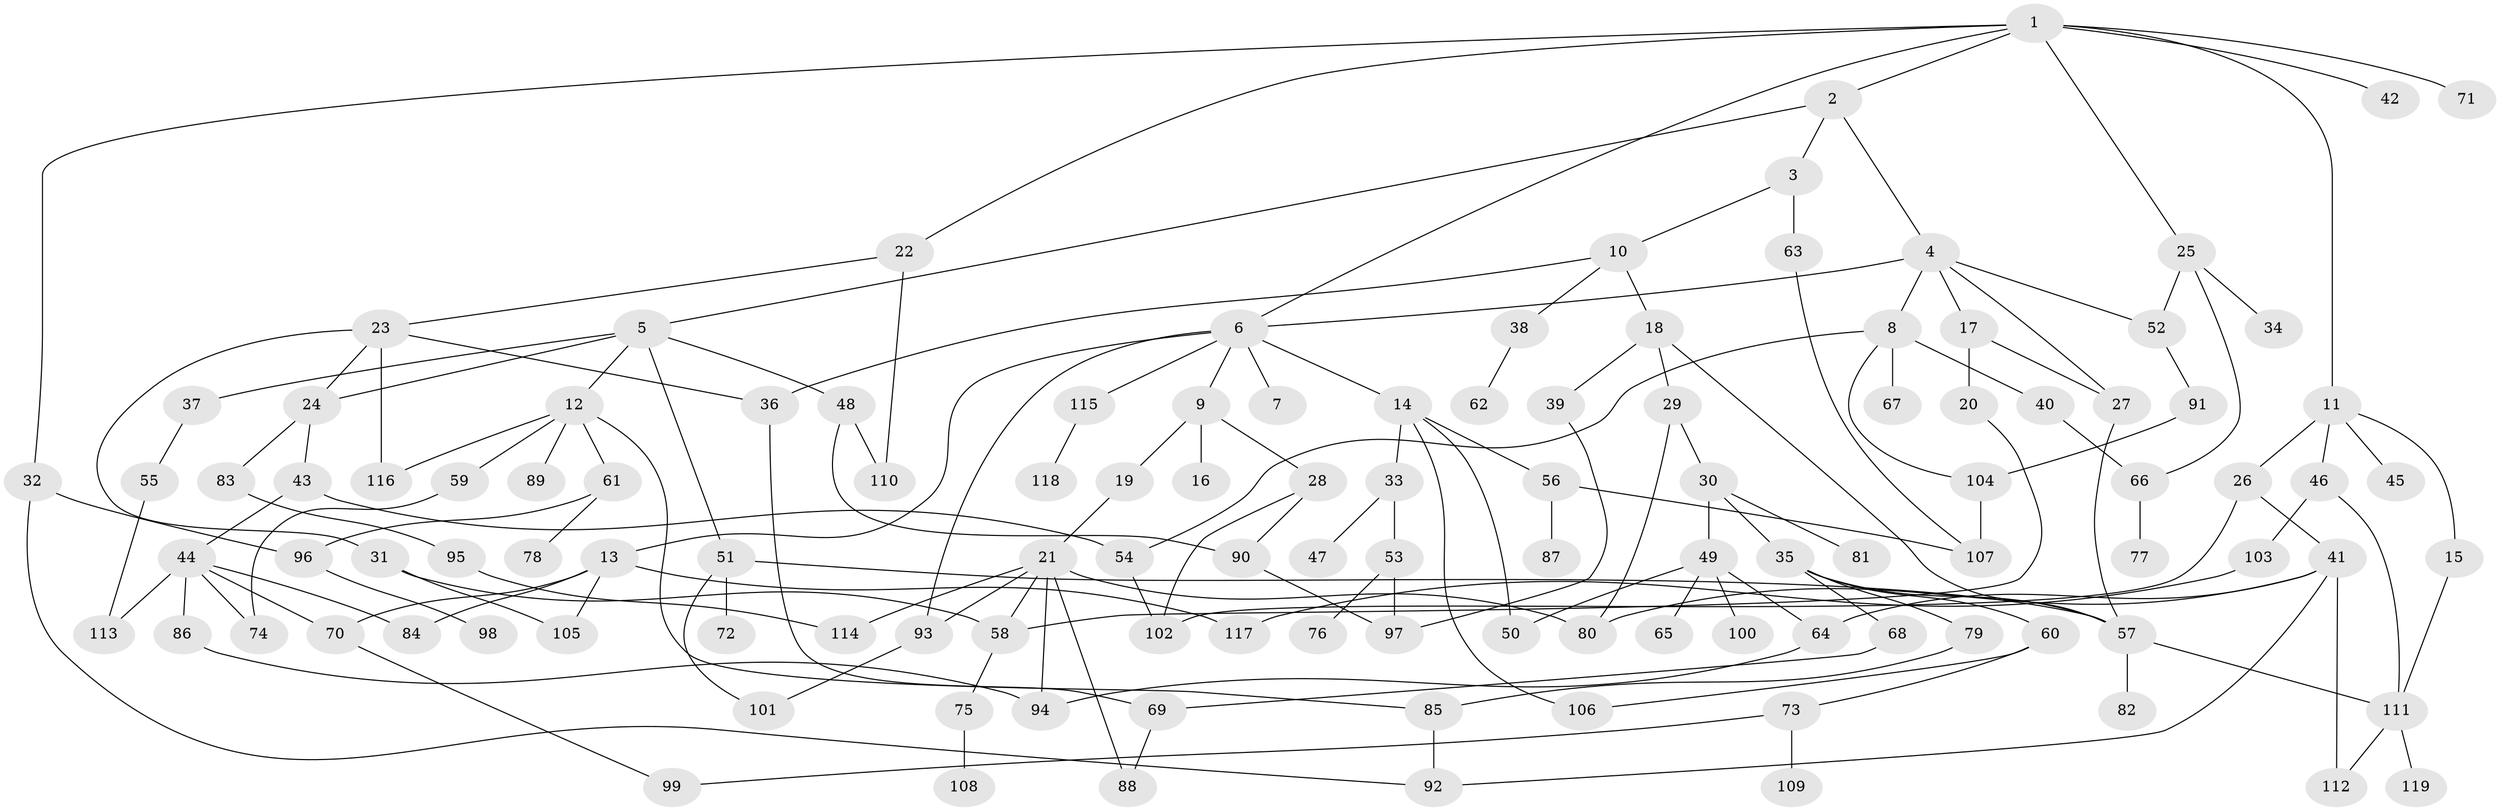 // coarse degree distribution, {14: 0.012658227848101266, 8: 0.0379746835443038, 3: 0.17721518987341772, 6: 0.0379746835443038, 1: 0.20253164556962025, 5: 0.11392405063291139, 4: 0.12658227848101267, 7: 0.012658227848101266, 2: 0.27848101265822783}
// Generated by graph-tools (version 1.1) at 2025/23/03/03/25 07:23:31]
// undirected, 119 vertices, 166 edges
graph export_dot {
graph [start="1"]
  node [color=gray90,style=filled];
  1;
  2;
  3;
  4;
  5;
  6;
  7;
  8;
  9;
  10;
  11;
  12;
  13;
  14;
  15;
  16;
  17;
  18;
  19;
  20;
  21;
  22;
  23;
  24;
  25;
  26;
  27;
  28;
  29;
  30;
  31;
  32;
  33;
  34;
  35;
  36;
  37;
  38;
  39;
  40;
  41;
  42;
  43;
  44;
  45;
  46;
  47;
  48;
  49;
  50;
  51;
  52;
  53;
  54;
  55;
  56;
  57;
  58;
  59;
  60;
  61;
  62;
  63;
  64;
  65;
  66;
  67;
  68;
  69;
  70;
  71;
  72;
  73;
  74;
  75;
  76;
  77;
  78;
  79;
  80;
  81;
  82;
  83;
  84;
  85;
  86;
  87;
  88;
  89;
  90;
  91;
  92;
  93;
  94;
  95;
  96;
  97;
  98;
  99;
  100;
  101;
  102;
  103;
  104;
  105;
  106;
  107;
  108;
  109;
  110;
  111;
  112;
  113;
  114;
  115;
  116;
  117;
  118;
  119;
  1 -- 2;
  1 -- 6;
  1 -- 11;
  1 -- 22;
  1 -- 25;
  1 -- 32;
  1 -- 42;
  1 -- 71;
  2 -- 3;
  2 -- 4;
  2 -- 5;
  3 -- 10;
  3 -- 63;
  4 -- 8;
  4 -- 17;
  4 -- 27;
  4 -- 52;
  4 -- 6;
  5 -- 12;
  5 -- 24;
  5 -- 37;
  5 -- 48;
  5 -- 51;
  6 -- 7;
  6 -- 9;
  6 -- 13;
  6 -- 14;
  6 -- 93;
  6 -- 115;
  8 -- 40;
  8 -- 54;
  8 -- 67;
  8 -- 104;
  9 -- 16;
  9 -- 19;
  9 -- 28;
  10 -- 18;
  10 -- 36;
  10 -- 38;
  11 -- 15;
  11 -- 26;
  11 -- 45;
  11 -- 46;
  12 -- 59;
  12 -- 61;
  12 -- 85;
  12 -- 89;
  12 -- 116;
  13 -- 105;
  13 -- 70;
  13 -- 84;
  13 -- 117;
  14 -- 33;
  14 -- 56;
  14 -- 106;
  14 -- 50;
  15 -- 111;
  17 -- 20;
  17 -- 27;
  18 -- 29;
  18 -- 39;
  18 -- 57;
  19 -- 21;
  20 -- 58;
  21 -- 88;
  21 -- 94;
  21 -- 114;
  21 -- 58;
  21 -- 93;
  21 -- 80;
  22 -- 23;
  22 -- 110;
  23 -- 31;
  23 -- 36;
  23 -- 24;
  23 -- 116;
  24 -- 43;
  24 -- 83;
  25 -- 34;
  25 -- 52;
  25 -- 66;
  26 -- 41;
  26 -- 102;
  27 -- 57;
  28 -- 90;
  28 -- 102;
  29 -- 30;
  29 -- 80;
  30 -- 35;
  30 -- 49;
  30 -- 81;
  31 -- 58;
  31 -- 105;
  32 -- 96;
  32 -- 92;
  33 -- 47;
  33 -- 53;
  35 -- 60;
  35 -- 68;
  35 -- 79;
  35 -- 57;
  36 -- 69;
  37 -- 55;
  38 -- 62;
  39 -- 97;
  40 -- 66;
  41 -- 64;
  41 -- 92;
  41 -- 112;
  41 -- 80;
  43 -- 44;
  43 -- 54;
  44 -- 70;
  44 -- 74;
  44 -- 84;
  44 -- 86;
  44 -- 113;
  46 -- 103;
  46 -- 111;
  48 -- 90;
  48 -- 110;
  49 -- 50;
  49 -- 65;
  49 -- 100;
  49 -- 64;
  51 -- 57;
  51 -- 72;
  51 -- 101;
  52 -- 91;
  53 -- 76;
  53 -- 97;
  54 -- 102;
  55 -- 113;
  56 -- 87;
  56 -- 107;
  57 -- 82;
  57 -- 111;
  58 -- 75;
  59 -- 74;
  60 -- 73;
  60 -- 106;
  61 -- 78;
  61 -- 96;
  63 -- 107;
  64 -- 94;
  66 -- 77;
  68 -- 69;
  69 -- 88;
  70 -- 99;
  73 -- 109;
  73 -- 99;
  75 -- 108;
  79 -- 85;
  83 -- 95;
  85 -- 92;
  86 -- 94;
  90 -- 97;
  91 -- 104;
  93 -- 101;
  95 -- 114;
  96 -- 98;
  103 -- 117;
  104 -- 107;
  111 -- 119;
  111 -- 112;
  115 -- 118;
}

